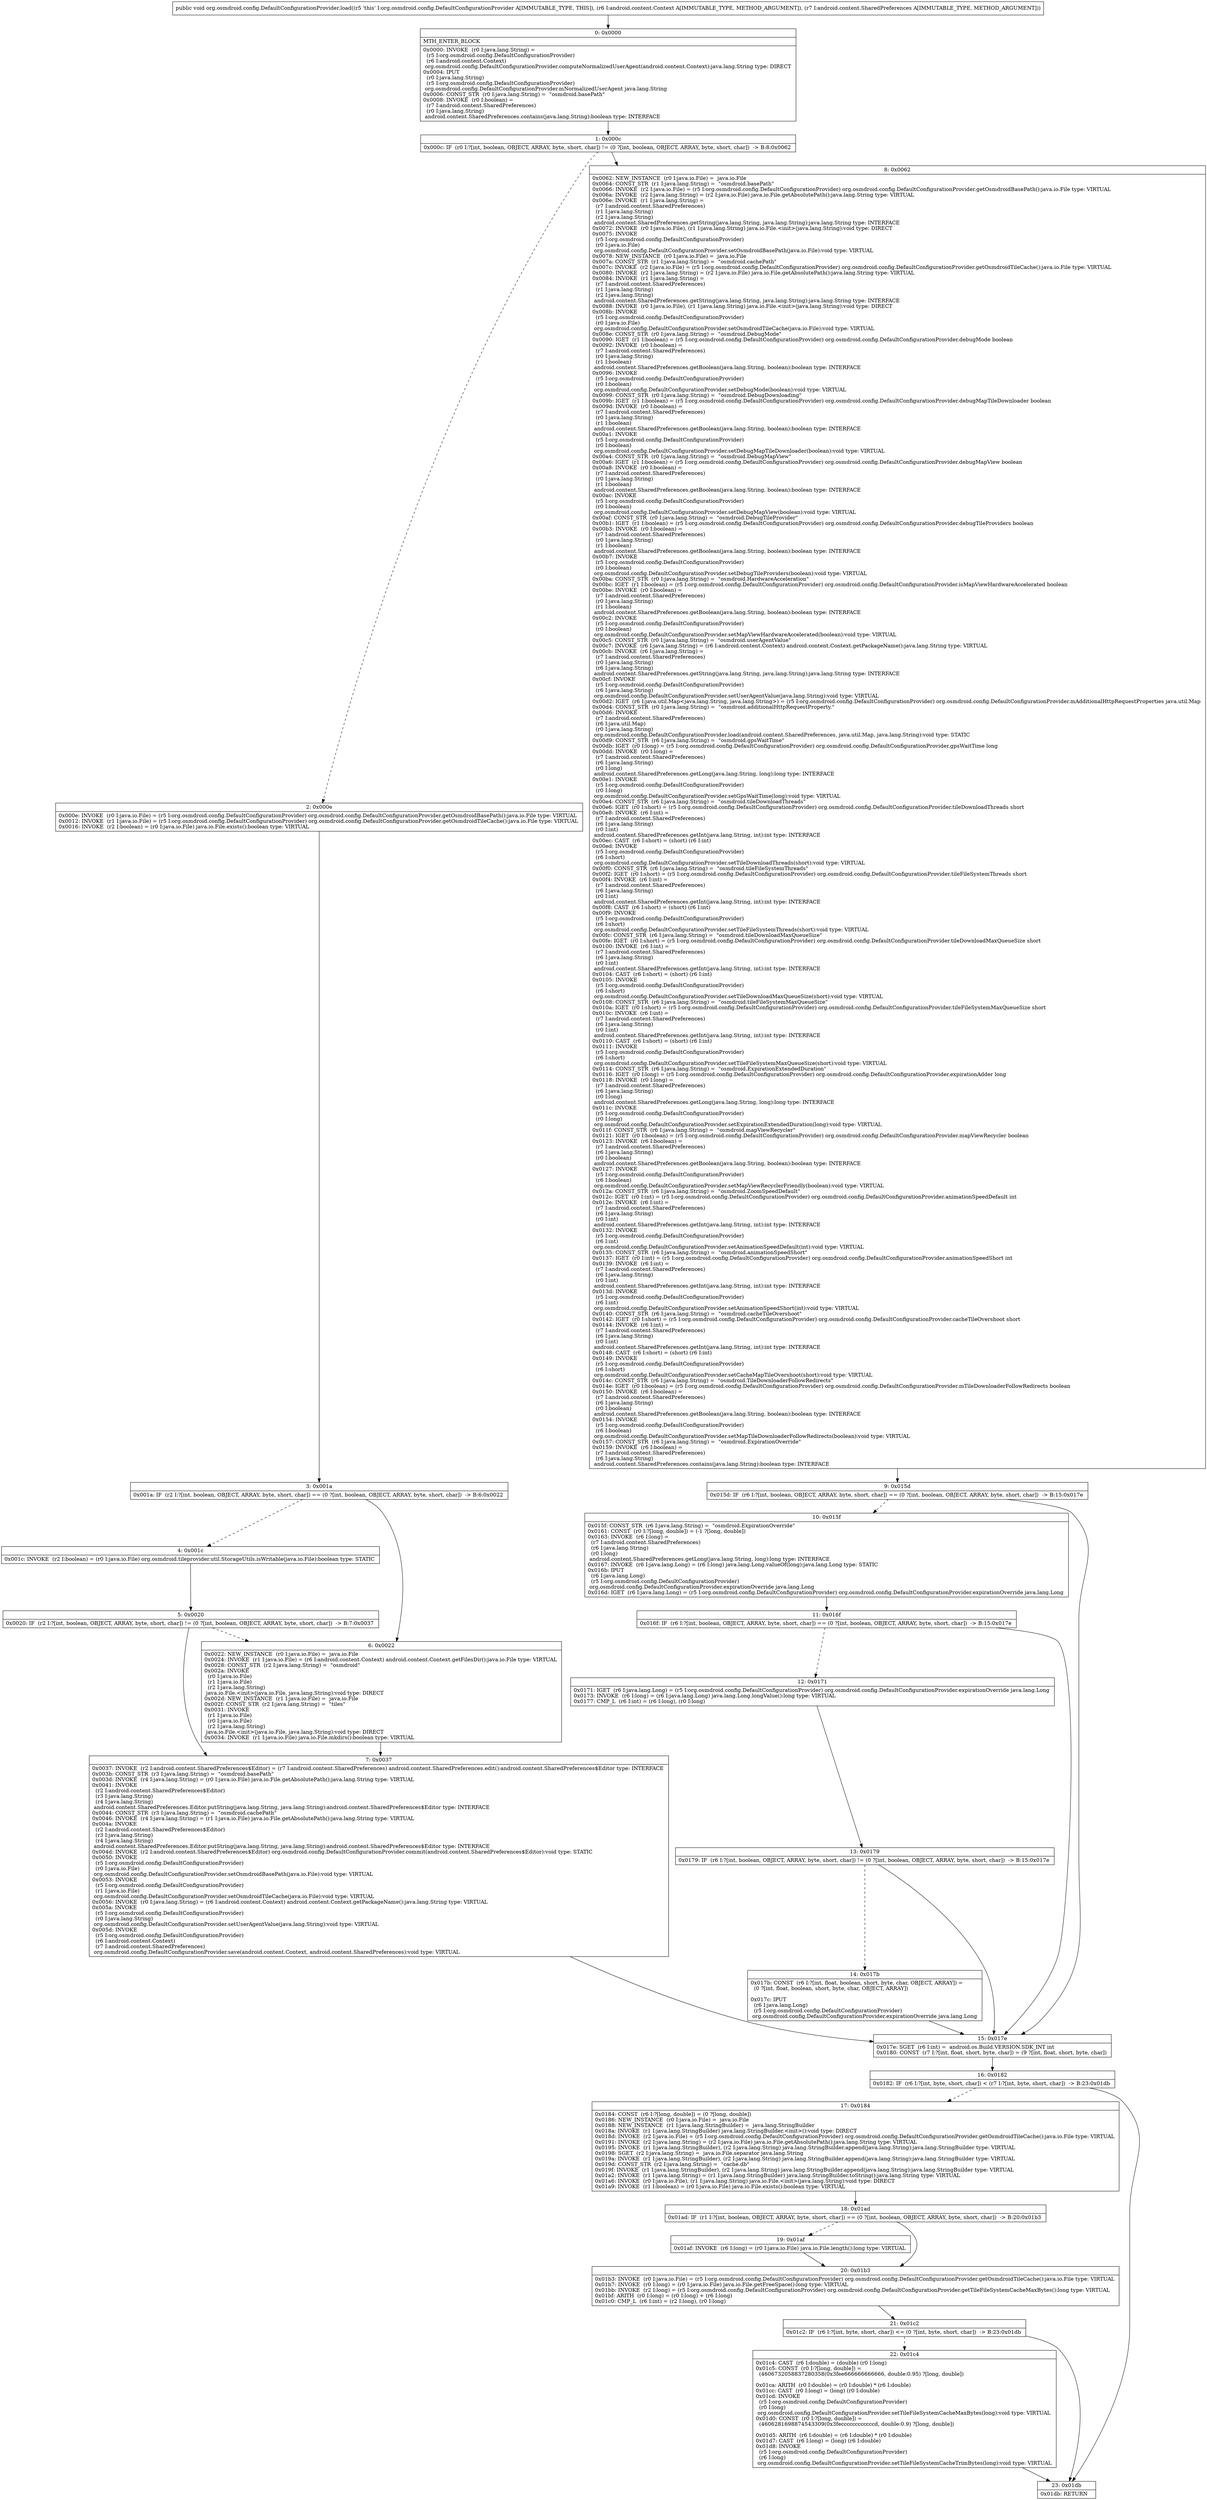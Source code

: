 digraph "CFG fororg.osmdroid.config.DefaultConfigurationProvider.load(Landroid\/content\/Context;Landroid\/content\/SharedPreferences;)V" {
Node_0 [shape=record,label="{0\:\ 0x0000|MTH_ENTER_BLOCK\l|0x0000: INVOKE  (r0 I:java.lang.String) = \l  (r5 I:org.osmdroid.config.DefaultConfigurationProvider)\l  (r6 I:android.content.Context)\l org.osmdroid.config.DefaultConfigurationProvider.computeNormalizedUserAgent(android.content.Context):java.lang.String type: DIRECT \l0x0004: IPUT  \l  (r0 I:java.lang.String)\l  (r5 I:org.osmdroid.config.DefaultConfigurationProvider)\l org.osmdroid.config.DefaultConfigurationProvider.mNormalizedUserAgent java.lang.String \l0x0006: CONST_STR  (r0 I:java.lang.String) =  \"osmdroid.basePath\" \l0x0008: INVOKE  (r0 I:boolean) = \l  (r7 I:android.content.SharedPreferences)\l  (r0 I:java.lang.String)\l android.content.SharedPreferences.contains(java.lang.String):boolean type: INTERFACE \l}"];
Node_1 [shape=record,label="{1\:\ 0x000c|0x000c: IF  (r0 I:?[int, boolean, OBJECT, ARRAY, byte, short, char]) != (0 ?[int, boolean, OBJECT, ARRAY, byte, short, char])  \-\> B:8:0x0062 \l}"];
Node_2 [shape=record,label="{2\:\ 0x000e|0x000e: INVOKE  (r0 I:java.io.File) = (r5 I:org.osmdroid.config.DefaultConfigurationProvider) org.osmdroid.config.DefaultConfigurationProvider.getOsmdroidBasePath():java.io.File type: VIRTUAL \l0x0012: INVOKE  (r1 I:java.io.File) = (r5 I:org.osmdroid.config.DefaultConfigurationProvider) org.osmdroid.config.DefaultConfigurationProvider.getOsmdroidTileCache():java.io.File type: VIRTUAL \l0x0016: INVOKE  (r2 I:boolean) = (r0 I:java.io.File) java.io.File.exists():boolean type: VIRTUAL \l}"];
Node_3 [shape=record,label="{3\:\ 0x001a|0x001a: IF  (r2 I:?[int, boolean, OBJECT, ARRAY, byte, short, char]) == (0 ?[int, boolean, OBJECT, ARRAY, byte, short, char])  \-\> B:6:0x0022 \l}"];
Node_4 [shape=record,label="{4\:\ 0x001c|0x001c: INVOKE  (r2 I:boolean) = (r0 I:java.io.File) org.osmdroid.tileprovider.util.StorageUtils.isWritable(java.io.File):boolean type: STATIC \l}"];
Node_5 [shape=record,label="{5\:\ 0x0020|0x0020: IF  (r2 I:?[int, boolean, OBJECT, ARRAY, byte, short, char]) != (0 ?[int, boolean, OBJECT, ARRAY, byte, short, char])  \-\> B:7:0x0037 \l}"];
Node_6 [shape=record,label="{6\:\ 0x0022|0x0022: NEW_INSTANCE  (r0 I:java.io.File) =  java.io.File \l0x0024: INVOKE  (r1 I:java.io.File) = (r6 I:android.content.Context) android.content.Context.getFilesDir():java.io.File type: VIRTUAL \l0x0028: CONST_STR  (r2 I:java.lang.String) =  \"osmdroid\" \l0x002a: INVOKE  \l  (r0 I:java.io.File)\l  (r1 I:java.io.File)\l  (r2 I:java.lang.String)\l java.io.File.\<init\>(java.io.File, java.lang.String):void type: DIRECT \l0x002d: NEW_INSTANCE  (r1 I:java.io.File) =  java.io.File \l0x002f: CONST_STR  (r2 I:java.lang.String) =  \"tiles\" \l0x0031: INVOKE  \l  (r1 I:java.io.File)\l  (r0 I:java.io.File)\l  (r2 I:java.lang.String)\l java.io.File.\<init\>(java.io.File, java.lang.String):void type: DIRECT \l0x0034: INVOKE  (r1 I:java.io.File) java.io.File.mkdirs():boolean type: VIRTUAL \l}"];
Node_7 [shape=record,label="{7\:\ 0x0037|0x0037: INVOKE  (r2 I:android.content.SharedPreferences$Editor) = (r7 I:android.content.SharedPreferences) android.content.SharedPreferences.edit():android.content.SharedPreferences$Editor type: INTERFACE \l0x003b: CONST_STR  (r3 I:java.lang.String) =  \"osmdroid.basePath\" \l0x003d: INVOKE  (r4 I:java.lang.String) = (r0 I:java.io.File) java.io.File.getAbsolutePath():java.lang.String type: VIRTUAL \l0x0041: INVOKE  \l  (r2 I:android.content.SharedPreferences$Editor)\l  (r3 I:java.lang.String)\l  (r4 I:java.lang.String)\l android.content.SharedPreferences.Editor.putString(java.lang.String, java.lang.String):android.content.SharedPreferences$Editor type: INTERFACE \l0x0044: CONST_STR  (r3 I:java.lang.String) =  \"osmdroid.cachePath\" \l0x0046: INVOKE  (r4 I:java.lang.String) = (r1 I:java.io.File) java.io.File.getAbsolutePath():java.lang.String type: VIRTUAL \l0x004a: INVOKE  \l  (r2 I:android.content.SharedPreferences$Editor)\l  (r3 I:java.lang.String)\l  (r4 I:java.lang.String)\l android.content.SharedPreferences.Editor.putString(java.lang.String, java.lang.String):android.content.SharedPreferences$Editor type: INTERFACE \l0x004d: INVOKE  (r2 I:android.content.SharedPreferences$Editor) org.osmdroid.config.DefaultConfigurationProvider.commit(android.content.SharedPreferences$Editor):void type: STATIC \l0x0050: INVOKE  \l  (r5 I:org.osmdroid.config.DefaultConfigurationProvider)\l  (r0 I:java.io.File)\l org.osmdroid.config.DefaultConfigurationProvider.setOsmdroidBasePath(java.io.File):void type: VIRTUAL \l0x0053: INVOKE  \l  (r5 I:org.osmdroid.config.DefaultConfigurationProvider)\l  (r1 I:java.io.File)\l org.osmdroid.config.DefaultConfigurationProvider.setOsmdroidTileCache(java.io.File):void type: VIRTUAL \l0x0056: INVOKE  (r0 I:java.lang.String) = (r6 I:android.content.Context) android.content.Context.getPackageName():java.lang.String type: VIRTUAL \l0x005a: INVOKE  \l  (r5 I:org.osmdroid.config.DefaultConfigurationProvider)\l  (r0 I:java.lang.String)\l org.osmdroid.config.DefaultConfigurationProvider.setUserAgentValue(java.lang.String):void type: VIRTUAL \l0x005d: INVOKE  \l  (r5 I:org.osmdroid.config.DefaultConfigurationProvider)\l  (r6 I:android.content.Context)\l  (r7 I:android.content.SharedPreferences)\l org.osmdroid.config.DefaultConfigurationProvider.save(android.content.Context, android.content.SharedPreferences):void type: VIRTUAL \l}"];
Node_8 [shape=record,label="{8\:\ 0x0062|0x0062: NEW_INSTANCE  (r0 I:java.io.File) =  java.io.File \l0x0064: CONST_STR  (r1 I:java.lang.String) =  \"osmdroid.basePath\" \l0x0066: INVOKE  (r2 I:java.io.File) = (r5 I:org.osmdroid.config.DefaultConfigurationProvider) org.osmdroid.config.DefaultConfigurationProvider.getOsmdroidBasePath():java.io.File type: VIRTUAL \l0x006a: INVOKE  (r2 I:java.lang.String) = (r2 I:java.io.File) java.io.File.getAbsolutePath():java.lang.String type: VIRTUAL \l0x006e: INVOKE  (r1 I:java.lang.String) = \l  (r7 I:android.content.SharedPreferences)\l  (r1 I:java.lang.String)\l  (r2 I:java.lang.String)\l android.content.SharedPreferences.getString(java.lang.String, java.lang.String):java.lang.String type: INTERFACE \l0x0072: INVOKE  (r0 I:java.io.File), (r1 I:java.lang.String) java.io.File.\<init\>(java.lang.String):void type: DIRECT \l0x0075: INVOKE  \l  (r5 I:org.osmdroid.config.DefaultConfigurationProvider)\l  (r0 I:java.io.File)\l org.osmdroid.config.DefaultConfigurationProvider.setOsmdroidBasePath(java.io.File):void type: VIRTUAL \l0x0078: NEW_INSTANCE  (r0 I:java.io.File) =  java.io.File \l0x007a: CONST_STR  (r1 I:java.lang.String) =  \"osmdroid.cachePath\" \l0x007c: INVOKE  (r2 I:java.io.File) = (r5 I:org.osmdroid.config.DefaultConfigurationProvider) org.osmdroid.config.DefaultConfigurationProvider.getOsmdroidTileCache():java.io.File type: VIRTUAL \l0x0080: INVOKE  (r2 I:java.lang.String) = (r2 I:java.io.File) java.io.File.getAbsolutePath():java.lang.String type: VIRTUAL \l0x0084: INVOKE  (r1 I:java.lang.String) = \l  (r7 I:android.content.SharedPreferences)\l  (r1 I:java.lang.String)\l  (r2 I:java.lang.String)\l android.content.SharedPreferences.getString(java.lang.String, java.lang.String):java.lang.String type: INTERFACE \l0x0088: INVOKE  (r0 I:java.io.File), (r1 I:java.lang.String) java.io.File.\<init\>(java.lang.String):void type: DIRECT \l0x008b: INVOKE  \l  (r5 I:org.osmdroid.config.DefaultConfigurationProvider)\l  (r0 I:java.io.File)\l org.osmdroid.config.DefaultConfigurationProvider.setOsmdroidTileCache(java.io.File):void type: VIRTUAL \l0x008e: CONST_STR  (r0 I:java.lang.String) =  \"osmdroid.DebugMode\" \l0x0090: IGET  (r1 I:boolean) = (r5 I:org.osmdroid.config.DefaultConfigurationProvider) org.osmdroid.config.DefaultConfigurationProvider.debugMode boolean \l0x0092: INVOKE  (r0 I:boolean) = \l  (r7 I:android.content.SharedPreferences)\l  (r0 I:java.lang.String)\l  (r1 I:boolean)\l android.content.SharedPreferences.getBoolean(java.lang.String, boolean):boolean type: INTERFACE \l0x0096: INVOKE  \l  (r5 I:org.osmdroid.config.DefaultConfigurationProvider)\l  (r0 I:boolean)\l org.osmdroid.config.DefaultConfigurationProvider.setDebugMode(boolean):void type: VIRTUAL \l0x0099: CONST_STR  (r0 I:java.lang.String) =  \"osmdroid.DebugDownloading\" \l0x009b: IGET  (r1 I:boolean) = (r5 I:org.osmdroid.config.DefaultConfigurationProvider) org.osmdroid.config.DefaultConfigurationProvider.debugMapTileDownloader boolean \l0x009d: INVOKE  (r0 I:boolean) = \l  (r7 I:android.content.SharedPreferences)\l  (r0 I:java.lang.String)\l  (r1 I:boolean)\l android.content.SharedPreferences.getBoolean(java.lang.String, boolean):boolean type: INTERFACE \l0x00a1: INVOKE  \l  (r5 I:org.osmdroid.config.DefaultConfigurationProvider)\l  (r0 I:boolean)\l org.osmdroid.config.DefaultConfigurationProvider.setDebugMapTileDownloader(boolean):void type: VIRTUAL \l0x00a4: CONST_STR  (r0 I:java.lang.String) =  \"osmdroid.DebugMapView\" \l0x00a6: IGET  (r1 I:boolean) = (r5 I:org.osmdroid.config.DefaultConfigurationProvider) org.osmdroid.config.DefaultConfigurationProvider.debugMapView boolean \l0x00a8: INVOKE  (r0 I:boolean) = \l  (r7 I:android.content.SharedPreferences)\l  (r0 I:java.lang.String)\l  (r1 I:boolean)\l android.content.SharedPreferences.getBoolean(java.lang.String, boolean):boolean type: INTERFACE \l0x00ac: INVOKE  \l  (r5 I:org.osmdroid.config.DefaultConfigurationProvider)\l  (r0 I:boolean)\l org.osmdroid.config.DefaultConfigurationProvider.setDebugMapView(boolean):void type: VIRTUAL \l0x00af: CONST_STR  (r0 I:java.lang.String) =  \"osmdroid.DebugTileProvider\" \l0x00b1: IGET  (r1 I:boolean) = (r5 I:org.osmdroid.config.DefaultConfigurationProvider) org.osmdroid.config.DefaultConfigurationProvider.debugTileProviders boolean \l0x00b3: INVOKE  (r0 I:boolean) = \l  (r7 I:android.content.SharedPreferences)\l  (r0 I:java.lang.String)\l  (r1 I:boolean)\l android.content.SharedPreferences.getBoolean(java.lang.String, boolean):boolean type: INTERFACE \l0x00b7: INVOKE  \l  (r5 I:org.osmdroid.config.DefaultConfigurationProvider)\l  (r0 I:boolean)\l org.osmdroid.config.DefaultConfigurationProvider.setDebugTileProviders(boolean):void type: VIRTUAL \l0x00ba: CONST_STR  (r0 I:java.lang.String) =  \"osmdroid.HardwareAcceleration\" \l0x00bc: IGET  (r1 I:boolean) = (r5 I:org.osmdroid.config.DefaultConfigurationProvider) org.osmdroid.config.DefaultConfigurationProvider.isMapViewHardwareAccelerated boolean \l0x00be: INVOKE  (r0 I:boolean) = \l  (r7 I:android.content.SharedPreferences)\l  (r0 I:java.lang.String)\l  (r1 I:boolean)\l android.content.SharedPreferences.getBoolean(java.lang.String, boolean):boolean type: INTERFACE \l0x00c2: INVOKE  \l  (r5 I:org.osmdroid.config.DefaultConfigurationProvider)\l  (r0 I:boolean)\l org.osmdroid.config.DefaultConfigurationProvider.setMapViewHardwareAccelerated(boolean):void type: VIRTUAL \l0x00c5: CONST_STR  (r0 I:java.lang.String) =  \"osmdroid.userAgentValue\" \l0x00c7: INVOKE  (r6 I:java.lang.String) = (r6 I:android.content.Context) android.content.Context.getPackageName():java.lang.String type: VIRTUAL \l0x00cb: INVOKE  (r6 I:java.lang.String) = \l  (r7 I:android.content.SharedPreferences)\l  (r0 I:java.lang.String)\l  (r6 I:java.lang.String)\l android.content.SharedPreferences.getString(java.lang.String, java.lang.String):java.lang.String type: INTERFACE \l0x00cf: INVOKE  \l  (r5 I:org.osmdroid.config.DefaultConfigurationProvider)\l  (r6 I:java.lang.String)\l org.osmdroid.config.DefaultConfigurationProvider.setUserAgentValue(java.lang.String):void type: VIRTUAL \l0x00d2: IGET  (r6 I:java.util.Map\<java.lang.String, java.lang.String\>) = (r5 I:org.osmdroid.config.DefaultConfigurationProvider) org.osmdroid.config.DefaultConfigurationProvider.mAdditionalHttpRequestProperties java.util.Map \l0x00d4: CONST_STR  (r0 I:java.lang.String) =  \"osmdroid.additionalHttpRequestProperty.\" \l0x00d6: INVOKE  \l  (r7 I:android.content.SharedPreferences)\l  (r6 I:java.util.Map)\l  (r0 I:java.lang.String)\l org.osmdroid.config.DefaultConfigurationProvider.load(android.content.SharedPreferences, java.util.Map, java.lang.String):void type: STATIC \l0x00d9: CONST_STR  (r6 I:java.lang.String) =  \"osmdroid.gpsWaitTime\" \l0x00db: IGET  (r0 I:long) = (r5 I:org.osmdroid.config.DefaultConfigurationProvider) org.osmdroid.config.DefaultConfigurationProvider.gpsWaitTime long \l0x00dd: INVOKE  (r0 I:long) = \l  (r7 I:android.content.SharedPreferences)\l  (r6 I:java.lang.String)\l  (r0 I:long)\l android.content.SharedPreferences.getLong(java.lang.String, long):long type: INTERFACE \l0x00e1: INVOKE  \l  (r5 I:org.osmdroid.config.DefaultConfigurationProvider)\l  (r0 I:long)\l org.osmdroid.config.DefaultConfigurationProvider.setGpsWaitTime(long):void type: VIRTUAL \l0x00e4: CONST_STR  (r6 I:java.lang.String) =  \"osmdroid.tileDownloadThreads\" \l0x00e6: IGET  (r0 I:short) = (r5 I:org.osmdroid.config.DefaultConfigurationProvider) org.osmdroid.config.DefaultConfigurationProvider.tileDownloadThreads short \l0x00e8: INVOKE  (r6 I:int) = \l  (r7 I:android.content.SharedPreferences)\l  (r6 I:java.lang.String)\l  (r0 I:int)\l android.content.SharedPreferences.getInt(java.lang.String, int):int type: INTERFACE \l0x00ec: CAST  (r6 I:short) = (short) (r6 I:int) \l0x00ed: INVOKE  \l  (r5 I:org.osmdroid.config.DefaultConfigurationProvider)\l  (r6 I:short)\l org.osmdroid.config.DefaultConfigurationProvider.setTileDownloadThreads(short):void type: VIRTUAL \l0x00f0: CONST_STR  (r6 I:java.lang.String) =  \"osmdroid.tileFileSystemThreads\" \l0x00f2: IGET  (r0 I:short) = (r5 I:org.osmdroid.config.DefaultConfigurationProvider) org.osmdroid.config.DefaultConfigurationProvider.tileFileSystemThreads short \l0x00f4: INVOKE  (r6 I:int) = \l  (r7 I:android.content.SharedPreferences)\l  (r6 I:java.lang.String)\l  (r0 I:int)\l android.content.SharedPreferences.getInt(java.lang.String, int):int type: INTERFACE \l0x00f8: CAST  (r6 I:short) = (short) (r6 I:int) \l0x00f9: INVOKE  \l  (r5 I:org.osmdroid.config.DefaultConfigurationProvider)\l  (r6 I:short)\l org.osmdroid.config.DefaultConfigurationProvider.setTileFileSystemThreads(short):void type: VIRTUAL \l0x00fc: CONST_STR  (r6 I:java.lang.String) =  \"osmdroid.tileDownloadMaxQueueSize\" \l0x00fe: IGET  (r0 I:short) = (r5 I:org.osmdroid.config.DefaultConfigurationProvider) org.osmdroid.config.DefaultConfigurationProvider.tileDownloadMaxQueueSize short \l0x0100: INVOKE  (r6 I:int) = \l  (r7 I:android.content.SharedPreferences)\l  (r6 I:java.lang.String)\l  (r0 I:int)\l android.content.SharedPreferences.getInt(java.lang.String, int):int type: INTERFACE \l0x0104: CAST  (r6 I:short) = (short) (r6 I:int) \l0x0105: INVOKE  \l  (r5 I:org.osmdroid.config.DefaultConfigurationProvider)\l  (r6 I:short)\l org.osmdroid.config.DefaultConfigurationProvider.setTileDownloadMaxQueueSize(short):void type: VIRTUAL \l0x0108: CONST_STR  (r6 I:java.lang.String) =  \"osmdroid.tileFileSystemMaxQueueSize\" \l0x010a: IGET  (r0 I:short) = (r5 I:org.osmdroid.config.DefaultConfigurationProvider) org.osmdroid.config.DefaultConfigurationProvider.tileFileSystemMaxQueueSize short \l0x010c: INVOKE  (r6 I:int) = \l  (r7 I:android.content.SharedPreferences)\l  (r6 I:java.lang.String)\l  (r0 I:int)\l android.content.SharedPreferences.getInt(java.lang.String, int):int type: INTERFACE \l0x0110: CAST  (r6 I:short) = (short) (r6 I:int) \l0x0111: INVOKE  \l  (r5 I:org.osmdroid.config.DefaultConfigurationProvider)\l  (r6 I:short)\l org.osmdroid.config.DefaultConfigurationProvider.setTileFileSystemMaxQueueSize(short):void type: VIRTUAL \l0x0114: CONST_STR  (r6 I:java.lang.String) =  \"osmdroid.ExpirationExtendedDuration\" \l0x0116: IGET  (r0 I:long) = (r5 I:org.osmdroid.config.DefaultConfigurationProvider) org.osmdroid.config.DefaultConfigurationProvider.expirationAdder long \l0x0118: INVOKE  (r0 I:long) = \l  (r7 I:android.content.SharedPreferences)\l  (r6 I:java.lang.String)\l  (r0 I:long)\l android.content.SharedPreferences.getLong(java.lang.String, long):long type: INTERFACE \l0x011c: INVOKE  \l  (r5 I:org.osmdroid.config.DefaultConfigurationProvider)\l  (r0 I:long)\l org.osmdroid.config.DefaultConfigurationProvider.setExpirationExtendedDuration(long):void type: VIRTUAL \l0x011f: CONST_STR  (r6 I:java.lang.String) =  \"osmdroid.mapViewRecycler\" \l0x0121: IGET  (r0 I:boolean) = (r5 I:org.osmdroid.config.DefaultConfigurationProvider) org.osmdroid.config.DefaultConfigurationProvider.mapViewRecycler boolean \l0x0123: INVOKE  (r6 I:boolean) = \l  (r7 I:android.content.SharedPreferences)\l  (r6 I:java.lang.String)\l  (r0 I:boolean)\l android.content.SharedPreferences.getBoolean(java.lang.String, boolean):boolean type: INTERFACE \l0x0127: INVOKE  \l  (r5 I:org.osmdroid.config.DefaultConfigurationProvider)\l  (r6 I:boolean)\l org.osmdroid.config.DefaultConfigurationProvider.setMapViewRecyclerFriendly(boolean):void type: VIRTUAL \l0x012a: CONST_STR  (r6 I:java.lang.String) =  \"osmdroid.ZoomSpeedDefault\" \l0x012c: IGET  (r0 I:int) = (r5 I:org.osmdroid.config.DefaultConfigurationProvider) org.osmdroid.config.DefaultConfigurationProvider.animationSpeedDefault int \l0x012e: INVOKE  (r6 I:int) = \l  (r7 I:android.content.SharedPreferences)\l  (r6 I:java.lang.String)\l  (r0 I:int)\l android.content.SharedPreferences.getInt(java.lang.String, int):int type: INTERFACE \l0x0132: INVOKE  \l  (r5 I:org.osmdroid.config.DefaultConfigurationProvider)\l  (r6 I:int)\l org.osmdroid.config.DefaultConfigurationProvider.setAnimationSpeedDefault(int):void type: VIRTUAL \l0x0135: CONST_STR  (r6 I:java.lang.String) =  \"osmdroid.animationSpeedShort\" \l0x0137: IGET  (r0 I:int) = (r5 I:org.osmdroid.config.DefaultConfigurationProvider) org.osmdroid.config.DefaultConfigurationProvider.animationSpeedShort int \l0x0139: INVOKE  (r6 I:int) = \l  (r7 I:android.content.SharedPreferences)\l  (r6 I:java.lang.String)\l  (r0 I:int)\l android.content.SharedPreferences.getInt(java.lang.String, int):int type: INTERFACE \l0x013d: INVOKE  \l  (r5 I:org.osmdroid.config.DefaultConfigurationProvider)\l  (r6 I:int)\l org.osmdroid.config.DefaultConfigurationProvider.setAnimationSpeedShort(int):void type: VIRTUAL \l0x0140: CONST_STR  (r6 I:java.lang.String) =  \"osmdroid.cacheTileOvershoot\" \l0x0142: IGET  (r0 I:short) = (r5 I:org.osmdroid.config.DefaultConfigurationProvider) org.osmdroid.config.DefaultConfigurationProvider.cacheTileOvershoot short \l0x0144: INVOKE  (r6 I:int) = \l  (r7 I:android.content.SharedPreferences)\l  (r6 I:java.lang.String)\l  (r0 I:int)\l android.content.SharedPreferences.getInt(java.lang.String, int):int type: INTERFACE \l0x0148: CAST  (r6 I:short) = (short) (r6 I:int) \l0x0149: INVOKE  \l  (r5 I:org.osmdroid.config.DefaultConfigurationProvider)\l  (r6 I:short)\l org.osmdroid.config.DefaultConfigurationProvider.setCacheMapTileOvershoot(short):void type: VIRTUAL \l0x014c: CONST_STR  (r6 I:java.lang.String) =  \"osmdroid.TileDownloaderFollowRedirects\" \l0x014e: IGET  (r0 I:boolean) = (r5 I:org.osmdroid.config.DefaultConfigurationProvider) org.osmdroid.config.DefaultConfigurationProvider.mTileDownloaderFollowRedirects boolean \l0x0150: INVOKE  (r6 I:boolean) = \l  (r7 I:android.content.SharedPreferences)\l  (r6 I:java.lang.String)\l  (r0 I:boolean)\l android.content.SharedPreferences.getBoolean(java.lang.String, boolean):boolean type: INTERFACE \l0x0154: INVOKE  \l  (r5 I:org.osmdroid.config.DefaultConfigurationProvider)\l  (r6 I:boolean)\l org.osmdroid.config.DefaultConfigurationProvider.setMapTileDownloaderFollowRedirects(boolean):void type: VIRTUAL \l0x0157: CONST_STR  (r6 I:java.lang.String) =  \"osmdroid.ExpirationOverride\" \l0x0159: INVOKE  (r6 I:boolean) = \l  (r7 I:android.content.SharedPreferences)\l  (r6 I:java.lang.String)\l android.content.SharedPreferences.contains(java.lang.String):boolean type: INTERFACE \l}"];
Node_9 [shape=record,label="{9\:\ 0x015d|0x015d: IF  (r6 I:?[int, boolean, OBJECT, ARRAY, byte, short, char]) == (0 ?[int, boolean, OBJECT, ARRAY, byte, short, char])  \-\> B:15:0x017e \l}"];
Node_10 [shape=record,label="{10\:\ 0x015f|0x015f: CONST_STR  (r6 I:java.lang.String) =  \"osmdroid.ExpirationOverride\" \l0x0161: CONST  (r0 I:?[long, double]) = (\-1 ?[long, double]) \l0x0163: INVOKE  (r6 I:long) = \l  (r7 I:android.content.SharedPreferences)\l  (r6 I:java.lang.String)\l  (r0 I:long)\l android.content.SharedPreferences.getLong(java.lang.String, long):long type: INTERFACE \l0x0167: INVOKE  (r6 I:java.lang.Long) = (r6 I:long) java.lang.Long.valueOf(long):java.lang.Long type: STATIC \l0x016b: IPUT  \l  (r6 I:java.lang.Long)\l  (r5 I:org.osmdroid.config.DefaultConfigurationProvider)\l org.osmdroid.config.DefaultConfigurationProvider.expirationOverride java.lang.Long \l0x016d: IGET  (r6 I:java.lang.Long) = (r5 I:org.osmdroid.config.DefaultConfigurationProvider) org.osmdroid.config.DefaultConfigurationProvider.expirationOverride java.lang.Long \l}"];
Node_11 [shape=record,label="{11\:\ 0x016f|0x016f: IF  (r6 I:?[int, boolean, OBJECT, ARRAY, byte, short, char]) == (0 ?[int, boolean, OBJECT, ARRAY, byte, short, char])  \-\> B:15:0x017e \l}"];
Node_12 [shape=record,label="{12\:\ 0x0171|0x0171: IGET  (r6 I:java.lang.Long) = (r5 I:org.osmdroid.config.DefaultConfigurationProvider) org.osmdroid.config.DefaultConfigurationProvider.expirationOverride java.lang.Long \l0x0173: INVOKE  (r6 I:long) = (r6 I:java.lang.Long) java.lang.Long.longValue():long type: VIRTUAL \l0x0177: CMP_L  (r6 I:int) = (r6 I:long), (r0 I:long) \l}"];
Node_13 [shape=record,label="{13\:\ 0x0179|0x0179: IF  (r6 I:?[int, boolean, OBJECT, ARRAY, byte, short, char]) != (0 ?[int, boolean, OBJECT, ARRAY, byte, short, char])  \-\> B:15:0x017e \l}"];
Node_14 [shape=record,label="{14\:\ 0x017b|0x017b: CONST  (r6 I:?[int, float, boolean, short, byte, char, OBJECT, ARRAY]) = \l  (0 ?[int, float, boolean, short, byte, char, OBJECT, ARRAY])\l \l0x017c: IPUT  \l  (r6 I:java.lang.Long)\l  (r5 I:org.osmdroid.config.DefaultConfigurationProvider)\l org.osmdroid.config.DefaultConfigurationProvider.expirationOverride java.lang.Long \l}"];
Node_15 [shape=record,label="{15\:\ 0x017e|0x017e: SGET  (r6 I:int) =  android.os.Build.VERSION.SDK_INT int \l0x0180: CONST  (r7 I:?[int, float, short, byte, char]) = (9 ?[int, float, short, byte, char]) \l}"];
Node_16 [shape=record,label="{16\:\ 0x0182|0x0182: IF  (r6 I:?[int, byte, short, char]) \< (r7 I:?[int, byte, short, char])  \-\> B:23:0x01db \l}"];
Node_17 [shape=record,label="{17\:\ 0x0184|0x0184: CONST  (r6 I:?[long, double]) = (0 ?[long, double]) \l0x0186: NEW_INSTANCE  (r0 I:java.io.File) =  java.io.File \l0x0188: NEW_INSTANCE  (r1 I:java.lang.StringBuilder) =  java.lang.StringBuilder \l0x018a: INVOKE  (r1 I:java.lang.StringBuilder) java.lang.StringBuilder.\<init\>():void type: DIRECT \l0x018d: INVOKE  (r2 I:java.io.File) = (r5 I:org.osmdroid.config.DefaultConfigurationProvider) org.osmdroid.config.DefaultConfigurationProvider.getOsmdroidTileCache():java.io.File type: VIRTUAL \l0x0191: INVOKE  (r2 I:java.lang.String) = (r2 I:java.io.File) java.io.File.getAbsolutePath():java.lang.String type: VIRTUAL \l0x0195: INVOKE  (r1 I:java.lang.StringBuilder), (r2 I:java.lang.String) java.lang.StringBuilder.append(java.lang.String):java.lang.StringBuilder type: VIRTUAL \l0x0198: SGET  (r2 I:java.lang.String) =  java.io.File.separator java.lang.String \l0x019a: INVOKE  (r1 I:java.lang.StringBuilder), (r2 I:java.lang.String) java.lang.StringBuilder.append(java.lang.String):java.lang.StringBuilder type: VIRTUAL \l0x019d: CONST_STR  (r2 I:java.lang.String) =  \"cache.db\" \l0x019f: INVOKE  (r1 I:java.lang.StringBuilder), (r2 I:java.lang.String) java.lang.StringBuilder.append(java.lang.String):java.lang.StringBuilder type: VIRTUAL \l0x01a2: INVOKE  (r1 I:java.lang.String) = (r1 I:java.lang.StringBuilder) java.lang.StringBuilder.toString():java.lang.String type: VIRTUAL \l0x01a6: INVOKE  (r0 I:java.io.File), (r1 I:java.lang.String) java.io.File.\<init\>(java.lang.String):void type: DIRECT \l0x01a9: INVOKE  (r1 I:boolean) = (r0 I:java.io.File) java.io.File.exists():boolean type: VIRTUAL \l}"];
Node_18 [shape=record,label="{18\:\ 0x01ad|0x01ad: IF  (r1 I:?[int, boolean, OBJECT, ARRAY, byte, short, char]) == (0 ?[int, boolean, OBJECT, ARRAY, byte, short, char])  \-\> B:20:0x01b3 \l}"];
Node_19 [shape=record,label="{19\:\ 0x01af|0x01af: INVOKE  (r6 I:long) = (r0 I:java.io.File) java.io.File.length():long type: VIRTUAL \l}"];
Node_20 [shape=record,label="{20\:\ 0x01b3|0x01b3: INVOKE  (r0 I:java.io.File) = (r5 I:org.osmdroid.config.DefaultConfigurationProvider) org.osmdroid.config.DefaultConfigurationProvider.getOsmdroidTileCache():java.io.File type: VIRTUAL \l0x01b7: INVOKE  (r0 I:long) = (r0 I:java.io.File) java.io.File.getFreeSpace():long type: VIRTUAL \l0x01bb: INVOKE  (r2 I:long) = (r5 I:org.osmdroid.config.DefaultConfigurationProvider) org.osmdroid.config.DefaultConfigurationProvider.getTileFileSystemCacheMaxBytes():long type: VIRTUAL \l0x01bf: ARITH  (r0 I:long) = (r0 I:long) + (r6 I:long) \l0x01c0: CMP_L  (r6 I:int) = (r2 I:long), (r0 I:long) \l}"];
Node_21 [shape=record,label="{21\:\ 0x01c2|0x01c2: IF  (r6 I:?[int, byte, short, char]) \<= (0 ?[int, byte, short, char])  \-\> B:23:0x01db \l}"];
Node_22 [shape=record,label="{22\:\ 0x01c4|0x01c4: CAST  (r6 I:double) = (double) (r0 I:long) \l0x01c5: CONST  (r0 I:?[long, double]) = \l  (4606732058837280358(0x3fee666666666666, double:0.95) ?[long, double])\l \l0x01ca: ARITH  (r0 I:double) = (r0 I:double) * (r6 I:double) \l0x01cc: CAST  (r0 I:long) = (long) (r0 I:double) \l0x01cd: INVOKE  \l  (r5 I:org.osmdroid.config.DefaultConfigurationProvider)\l  (r0 I:long)\l org.osmdroid.config.DefaultConfigurationProvider.setTileFileSystemCacheMaxBytes(long):void type: VIRTUAL \l0x01d0: CONST  (r0 I:?[long, double]) = \l  (4606281698874543309(0x3feccccccccccccd, double:0.9) ?[long, double])\l \l0x01d5: ARITH  (r6 I:double) = (r6 I:double) * (r0 I:double) \l0x01d7: CAST  (r6 I:long) = (long) (r6 I:double) \l0x01d8: INVOKE  \l  (r5 I:org.osmdroid.config.DefaultConfigurationProvider)\l  (r6 I:long)\l org.osmdroid.config.DefaultConfigurationProvider.setTileFileSystemCacheTrimBytes(long):void type: VIRTUAL \l}"];
Node_23 [shape=record,label="{23\:\ 0x01db|0x01db: RETURN   \l}"];
MethodNode[shape=record,label="{public void org.osmdroid.config.DefaultConfigurationProvider.load((r5 'this' I:org.osmdroid.config.DefaultConfigurationProvider A[IMMUTABLE_TYPE, THIS]), (r6 I:android.content.Context A[IMMUTABLE_TYPE, METHOD_ARGUMENT]), (r7 I:android.content.SharedPreferences A[IMMUTABLE_TYPE, METHOD_ARGUMENT])) }"];
MethodNode -> Node_0;
Node_0 -> Node_1;
Node_1 -> Node_2[style=dashed];
Node_1 -> Node_8;
Node_2 -> Node_3;
Node_3 -> Node_4[style=dashed];
Node_3 -> Node_6;
Node_4 -> Node_5;
Node_5 -> Node_6[style=dashed];
Node_5 -> Node_7;
Node_6 -> Node_7;
Node_7 -> Node_15;
Node_8 -> Node_9;
Node_9 -> Node_10[style=dashed];
Node_9 -> Node_15;
Node_10 -> Node_11;
Node_11 -> Node_12[style=dashed];
Node_11 -> Node_15;
Node_12 -> Node_13;
Node_13 -> Node_14[style=dashed];
Node_13 -> Node_15;
Node_14 -> Node_15;
Node_15 -> Node_16;
Node_16 -> Node_17[style=dashed];
Node_16 -> Node_23;
Node_17 -> Node_18;
Node_18 -> Node_19[style=dashed];
Node_18 -> Node_20;
Node_19 -> Node_20;
Node_20 -> Node_21;
Node_21 -> Node_22[style=dashed];
Node_21 -> Node_23;
Node_22 -> Node_23;
}

